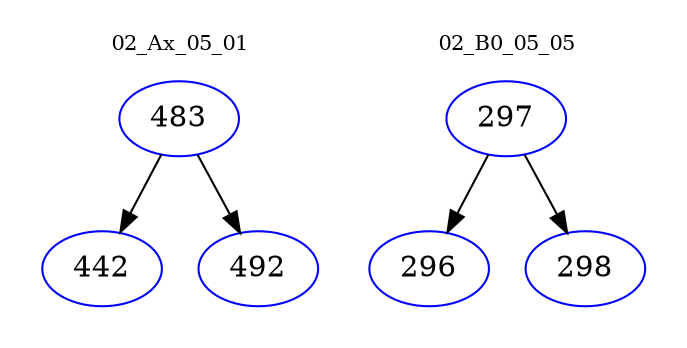 digraph{
subgraph cluster_0 {
color = white
label = "02_Ax_05_01";
fontsize=10;
T0_483 [label="483", color="blue"]
T0_483 -> T0_442 [color="black"]
T0_442 [label="442", color="blue"]
T0_483 -> T0_492 [color="black"]
T0_492 [label="492", color="blue"]
}
subgraph cluster_1 {
color = white
label = "02_B0_05_05";
fontsize=10;
T1_297 [label="297", color="blue"]
T1_297 -> T1_296 [color="black"]
T1_296 [label="296", color="blue"]
T1_297 -> T1_298 [color="black"]
T1_298 [label="298", color="blue"]
}
}
